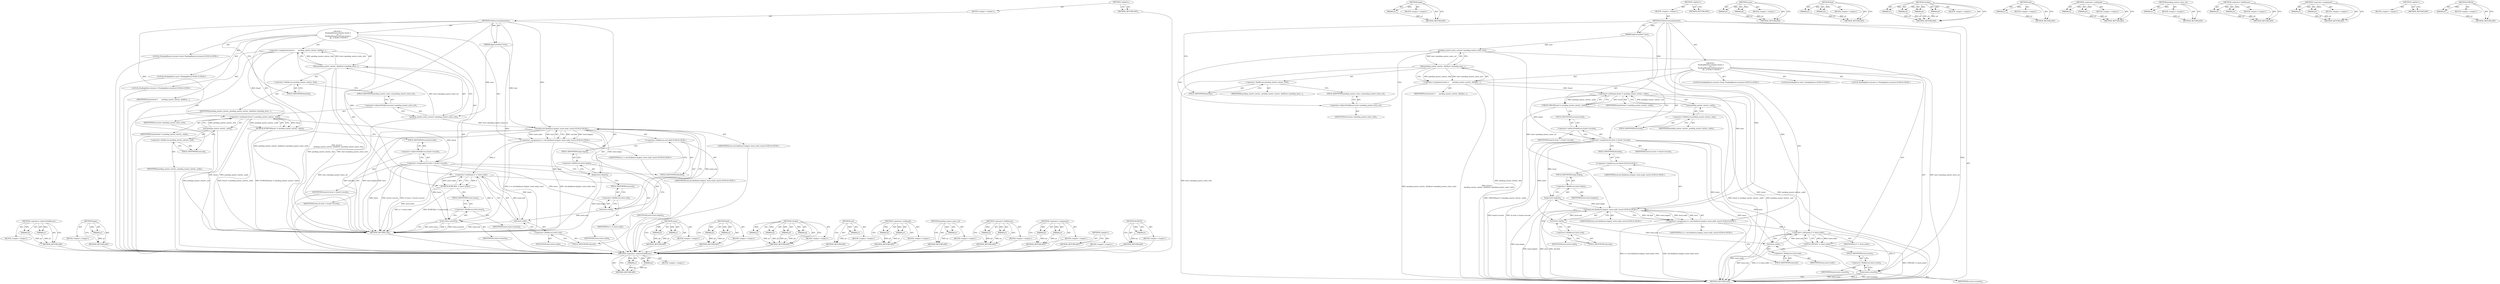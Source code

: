 digraph "CHECK" {
vulnerable_105 [label=<(METHOD,&lt;operator&gt;.indirectFieldAccess)>];
vulnerable_106 [label=<(PARAM,p1)>];
vulnerable_107 [label=<(PARAM,p2)>];
vulnerable_108 [label=<(BLOCK,&lt;empty&gt;,&lt;empty&gt;)>];
vulnerable_109 [label=<(METHOD_RETURN,ANY)>];
vulnerable_130 [label=<(METHOD,begin)>];
vulnerable_131 [label=<(PARAM,p1)>];
vulnerable_132 [label=<(BLOCK,&lt;empty&gt;,&lt;empty&gt;)>];
vulnerable_133 [label=<(METHOD_RETURN,ANY)>];
vulnerable_6 [label=<(METHOD,&lt;global&gt;)<SUB>1</SUB>>];
vulnerable_7 [label=<(BLOCK,&lt;empty&gt;,&lt;empty&gt;)<SUB>1</SUB>>];
vulnerable_8 [label=<(METHOD,OnDestructionImminent)<SUB>1</SUB>>];
vulnerable_9 [label=<(PARAM,AppCacheHost* host)<SUB>1</SUB>>];
vulnerable_10 [label="<(BLOCK,{
   PendingMasters::iterator found =
       pe...,{
   PendingMasters::iterator found =
       pe...)<SUB>1</SUB>>"];
vulnerable_11 [label="<(LOCAL,PendingMasters.iterator found: PendingMasters.iterator)<SUB>2</SUB>>"];
vulnerable_12 [label=<(&lt;operator&gt;.assignment,found =
       pending_master_entries_.find(hos...)<SUB>2</SUB>>];
vulnerable_13 [label=<(IDENTIFIER,found,found =
       pending_master_entries_.find(hos...)<SUB>2</SUB>>];
vulnerable_14 [label=<(find,pending_master_entries_.find(host-&gt;pending_mast...)<SUB>3</SUB>>];
vulnerable_15 [label=<(&lt;operator&gt;.fieldAccess,pending_master_entries_.find)<SUB>3</SUB>>];
vulnerable_16 [label=<(IDENTIFIER,pending_master_entries_,pending_master_entries_.find(host-&gt;pending_mast...)<SUB>3</SUB>>];
vulnerable_17 [label=<(FIELD_IDENTIFIER,find,find)<SUB>3</SUB>>];
vulnerable_18 [label=<(pending_master_entry_url,host-&gt;pending_master_entry_url())<SUB>3</SUB>>];
vulnerable_19 [label=<(&lt;operator&gt;.indirectFieldAccess,host-&gt;pending_master_entry_url)<SUB>3</SUB>>];
vulnerable_20 [label=<(IDENTIFIER,host,host-&gt;pending_master_entry_url())<SUB>3</SUB>>];
vulnerable_21 [label=<(FIELD_IDENTIFIER,pending_master_entry_url,pending_master_entry_url)<SUB>3</SUB>>];
vulnerable_22 [label=<(DCHECK,DCHECK(found != pending_master_entries_.end()))<SUB>4</SUB>>];
vulnerable_23 [label=<(&lt;operator&gt;.notEquals,found != pending_master_entries_.end())<SUB>4</SUB>>];
vulnerable_24 [label=<(IDENTIFIER,found,found != pending_master_entries_.end())<SUB>4</SUB>>];
vulnerable_25 [label=<(end,pending_master_entries_.end())<SUB>4</SUB>>];
vulnerable_26 [label=<(&lt;operator&gt;.fieldAccess,pending_master_entries_.end)<SUB>4</SUB>>];
vulnerable_27 [label=<(IDENTIFIER,pending_master_entries_,pending_master_entries_.end())<SUB>4</SUB>>];
vulnerable_28 [label=<(FIELD_IDENTIFIER,end,end)<SUB>4</SUB>>];
vulnerable_29 [label="<(LOCAL,PendingHosts hosts: PendingHosts)<SUB>5</SUB>>"];
vulnerable_30 [label=<(&lt;operator&gt;.assignment,&amp; hosts = found-&gt;second)<SUB>5</SUB>>];
vulnerable_31 [label=<(IDENTIFIER,hosts,&amp; hosts = found-&gt;second)<SUB>5</SUB>>];
vulnerable_32 [label=<(&lt;operator&gt;.indirectFieldAccess,found-&gt;second)<SUB>5</SUB>>];
vulnerable_33 [label=<(IDENTIFIER,found,&amp; hosts = found-&gt;second)<SUB>5</SUB>>];
vulnerable_34 [label=<(FIELD_IDENTIFIER,second,second)<SUB>5</SUB>>];
vulnerable_35 [label="<(LOCAL,PendingHosts.iterator it: PendingHosts.iterator)<SUB>6</SUB>>"];
vulnerable_36 [label="<(&lt;operator&gt;.assignment,it = std::find(hosts.begin(), hosts.end(), host))<SUB>6</SUB>>"];
vulnerable_37 [label="<(IDENTIFIER,it,it = std::find(hosts.begin(), hosts.end(), host))<SUB>6</SUB>>"];
vulnerable_38 [label="<(std.find,std::find(hosts.begin(), hosts.end(), host))<SUB>6</SUB>>"];
vulnerable_39 [label="<(&lt;operator&gt;.fieldAccess,std::find)<SUB>6</SUB>>"];
vulnerable_40 [label="<(IDENTIFIER,std,std::find(hosts.begin(), hosts.end(), host))<SUB>6</SUB>>"];
vulnerable_41 [label=<(FIELD_IDENTIFIER,find,find)<SUB>6</SUB>>];
vulnerable_42 [label=<(begin,hosts.begin())<SUB>6</SUB>>];
vulnerable_43 [label=<(&lt;operator&gt;.fieldAccess,hosts.begin)<SUB>6</SUB>>];
vulnerable_44 [label=<(IDENTIFIER,hosts,hosts.begin())<SUB>6</SUB>>];
vulnerable_45 [label=<(FIELD_IDENTIFIER,begin,begin)<SUB>6</SUB>>];
vulnerable_46 [label=<(end,hosts.end())<SUB>6</SUB>>];
vulnerable_47 [label=<(&lt;operator&gt;.fieldAccess,hosts.end)<SUB>6</SUB>>];
vulnerable_48 [label=<(IDENTIFIER,hosts,hosts.end())<SUB>6</SUB>>];
vulnerable_49 [label=<(FIELD_IDENTIFIER,end,end)<SUB>6</SUB>>];
vulnerable_50 [label="<(IDENTIFIER,host,std::find(hosts.begin(), hosts.end(), host))<SUB>6</SUB>>"];
vulnerable_51 [label=<(DCHECK,DCHECK(it != hosts.end()))<SUB>7</SUB>>];
vulnerable_52 [label=<(&lt;operator&gt;.notEquals,it != hosts.end())<SUB>7</SUB>>];
vulnerable_53 [label=<(IDENTIFIER,it,it != hosts.end())<SUB>7</SUB>>];
vulnerable_54 [label=<(end,hosts.end())<SUB>7</SUB>>];
vulnerable_55 [label=<(&lt;operator&gt;.fieldAccess,hosts.end)<SUB>7</SUB>>];
vulnerable_56 [label=<(IDENTIFIER,hosts,hosts.end())<SUB>7</SUB>>];
vulnerable_57 [label=<(FIELD_IDENTIFIER,end,end)<SUB>7</SUB>>];
vulnerable_58 [label=<(erase,hosts.erase(it))<SUB>8</SUB>>];
vulnerable_59 [label=<(&lt;operator&gt;.fieldAccess,hosts.erase)<SUB>8</SUB>>];
vulnerable_60 [label=<(IDENTIFIER,hosts,hosts.erase(it))<SUB>8</SUB>>];
vulnerable_61 [label=<(FIELD_IDENTIFIER,erase,erase)<SUB>8</SUB>>];
vulnerable_62 [label=<(IDENTIFIER,it,hosts.erase(it))<SUB>8</SUB>>];
vulnerable_63 [label=<(METHOD_RETURN,void)<SUB>1</SUB>>];
vulnerable_65 [label=<(METHOD_RETURN,ANY)<SUB>1</SUB>>];
vulnerable_134 [label=<(METHOD,erase)>];
vulnerable_135 [label=<(PARAM,p1)>];
vulnerable_136 [label=<(PARAM,p2)>];
vulnerable_137 [label=<(BLOCK,&lt;empty&gt;,&lt;empty&gt;)>];
vulnerable_138 [label=<(METHOD_RETURN,ANY)>];
vulnerable_91 [label=<(METHOD,find)>];
vulnerable_92 [label=<(PARAM,p1)>];
vulnerable_93 [label=<(PARAM,p2)>];
vulnerable_94 [label=<(BLOCK,&lt;empty&gt;,&lt;empty&gt;)>];
vulnerable_95 [label=<(METHOD_RETURN,ANY)>];
vulnerable_123 [label=<(METHOD,std.find)>];
vulnerable_124 [label=<(PARAM,p1)>];
vulnerable_125 [label=<(PARAM,p2)>];
vulnerable_126 [label=<(PARAM,p3)>];
vulnerable_127 [label=<(PARAM,p4)>];
vulnerable_128 [label=<(BLOCK,&lt;empty&gt;,&lt;empty&gt;)>];
vulnerable_129 [label=<(METHOD_RETURN,ANY)>];
vulnerable_119 [label=<(METHOD,end)>];
vulnerable_120 [label=<(PARAM,p1)>];
vulnerable_121 [label=<(BLOCK,&lt;empty&gt;,&lt;empty&gt;)>];
vulnerable_122 [label=<(METHOD_RETURN,ANY)>];
vulnerable_114 [label=<(METHOD,&lt;operator&gt;.notEquals)>];
vulnerable_115 [label=<(PARAM,p1)>];
vulnerable_116 [label=<(PARAM,p2)>];
vulnerable_117 [label=<(BLOCK,&lt;empty&gt;,&lt;empty&gt;)>];
vulnerable_118 [label=<(METHOD_RETURN,ANY)>];
vulnerable_101 [label=<(METHOD,pending_master_entry_url)>];
vulnerable_102 [label=<(PARAM,p1)>];
vulnerable_103 [label=<(BLOCK,&lt;empty&gt;,&lt;empty&gt;)>];
vulnerable_104 [label=<(METHOD_RETURN,ANY)>];
vulnerable_96 [label=<(METHOD,&lt;operator&gt;.fieldAccess)>];
vulnerable_97 [label=<(PARAM,p1)>];
vulnerable_98 [label=<(PARAM,p2)>];
vulnerable_99 [label=<(BLOCK,&lt;empty&gt;,&lt;empty&gt;)>];
vulnerable_100 [label=<(METHOD_RETURN,ANY)>];
vulnerable_86 [label=<(METHOD,&lt;operator&gt;.assignment)>];
vulnerable_87 [label=<(PARAM,p1)>];
vulnerable_88 [label=<(PARAM,p2)>];
vulnerable_89 [label=<(BLOCK,&lt;empty&gt;,&lt;empty&gt;)>];
vulnerable_90 [label=<(METHOD_RETURN,ANY)>];
vulnerable_80 [label=<(METHOD,&lt;global&gt;)<SUB>1</SUB>>];
vulnerable_81 [label=<(BLOCK,&lt;empty&gt;,&lt;empty&gt;)>];
vulnerable_82 [label=<(METHOD_RETURN,ANY)>];
vulnerable_110 [label=<(METHOD,DCHECK)>];
vulnerable_111 [label=<(PARAM,p1)>];
vulnerable_112 [label=<(BLOCK,&lt;empty&gt;,&lt;empty&gt;)>];
vulnerable_113 [label=<(METHOD_RETURN,ANY)>];
fixed_105 [label=<(METHOD,&lt;operator&gt;.indirectFieldAccess)>];
fixed_106 [label=<(PARAM,p1)>];
fixed_107 [label=<(PARAM,p2)>];
fixed_108 [label=<(BLOCK,&lt;empty&gt;,&lt;empty&gt;)>];
fixed_109 [label=<(METHOD_RETURN,ANY)>];
fixed_130 [label=<(METHOD,begin)>];
fixed_131 [label=<(PARAM,p1)>];
fixed_132 [label=<(BLOCK,&lt;empty&gt;,&lt;empty&gt;)>];
fixed_133 [label=<(METHOD_RETURN,ANY)>];
fixed_6 [label=<(METHOD,&lt;global&gt;)<SUB>1</SUB>>];
fixed_7 [label=<(BLOCK,&lt;empty&gt;,&lt;empty&gt;)<SUB>1</SUB>>];
fixed_8 [label=<(METHOD,OnDestructionImminent)<SUB>1</SUB>>];
fixed_9 [label=<(PARAM,AppCacheHost* host)<SUB>1</SUB>>];
fixed_10 [label="<(BLOCK,{
   PendingMasters::iterator found =
       pe...,{
   PendingMasters::iterator found =
       pe...)<SUB>1</SUB>>"];
fixed_11 [label="<(LOCAL,PendingMasters.iterator found: PendingMasters.iterator)<SUB>2</SUB>>"];
fixed_12 [label=<(&lt;operator&gt;.assignment,found =
       pending_master_entries_.find(hos...)<SUB>2</SUB>>];
fixed_13 [label=<(IDENTIFIER,found,found =
       pending_master_entries_.find(hos...)<SUB>2</SUB>>];
fixed_14 [label=<(find,pending_master_entries_.find(host-&gt;pending_mast...)<SUB>3</SUB>>];
fixed_15 [label=<(&lt;operator&gt;.fieldAccess,pending_master_entries_.find)<SUB>3</SUB>>];
fixed_16 [label=<(IDENTIFIER,pending_master_entries_,pending_master_entries_.find(host-&gt;pending_mast...)<SUB>3</SUB>>];
fixed_17 [label=<(FIELD_IDENTIFIER,find,find)<SUB>3</SUB>>];
fixed_18 [label=<(pending_master_entry_url,host-&gt;pending_master_entry_url())<SUB>3</SUB>>];
fixed_19 [label=<(&lt;operator&gt;.indirectFieldAccess,host-&gt;pending_master_entry_url)<SUB>3</SUB>>];
fixed_20 [label=<(IDENTIFIER,host,host-&gt;pending_master_entry_url())<SUB>3</SUB>>];
fixed_21 [label=<(FIELD_IDENTIFIER,pending_master_entry_url,pending_master_entry_url)<SUB>3</SUB>>];
fixed_22 [label=<(CHECK,CHECK(found != pending_master_entries_.end()))<SUB>4</SUB>>];
fixed_23 [label=<(&lt;operator&gt;.notEquals,found != pending_master_entries_.end())<SUB>4</SUB>>];
fixed_24 [label=<(IDENTIFIER,found,found != pending_master_entries_.end())<SUB>4</SUB>>];
fixed_25 [label=<(end,pending_master_entries_.end())<SUB>4</SUB>>];
fixed_26 [label=<(&lt;operator&gt;.fieldAccess,pending_master_entries_.end)<SUB>4</SUB>>];
fixed_27 [label=<(IDENTIFIER,pending_master_entries_,pending_master_entries_.end())<SUB>4</SUB>>];
fixed_28 [label=<(FIELD_IDENTIFIER,end,end)<SUB>4</SUB>>];
fixed_29 [label="<(LOCAL,PendingHosts hosts: PendingHosts)<SUB>5</SUB>>"];
fixed_30 [label=<(&lt;operator&gt;.assignment,&amp; hosts = found-&gt;second)<SUB>5</SUB>>];
fixed_31 [label=<(IDENTIFIER,hosts,&amp; hosts = found-&gt;second)<SUB>5</SUB>>];
fixed_32 [label=<(&lt;operator&gt;.indirectFieldAccess,found-&gt;second)<SUB>5</SUB>>];
fixed_33 [label=<(IDENTIFIER,found,&amp; hosts = found-&gt;second)<SUB>5</SUB>>];
fixed_34 [label=<(FIELD_IDENTIFIER,second,second)<SUB>5</SUB>>];
fixed_35 [label="<(LOCAL,PendingHosts.iterator it: PendingHosts.iterator)<SUB>6</SUB>>"];
fixed_36 [label="<(&lt;operator&gt;.assignment,it = std::find(hosts.begin(), hosts.end(), host))<SUB>6</SUB>>"];
fixed_37 [label="<(IDENTIFIER,it,it = std::find(hosts.begin(), hosts.end(), host))<SUB>6</SUB>>"];
fixed_38 [label="<(std.find,std::find(hosts.begin(), hosts.end(), host))<SUB>6</SUB>>"];
fixed_39 [label="<(&lt;operator&gt;.fieldAccess,std::find)<SUB>6</SUB>>"];
fixed_40 [label="<(IDENTIFIER,std,std::find(hosts.begin(), hosts.end(), host))<SUB>6</SUB>>"];
fixed_41 [label=<(FIELD_IDENTIFIER,find,find)<SUB>6</SUB>>];
fixed_42 [label=<(begin,hosts.begin())<SUB>6</SUB>>];
fixed_43 [label=<(&lt;operator&gt;.fieldAccess,hosts.begin)<SUB>6</SUB>>];
fixed_44 [label=<(IDENTIFIER,hosts,hosts.begin())<SUB>6</SUB>>];
fixed_45 [label=<(FIELD_IDENTIFIER,begin,begin)<SUB>6</SUB>>];
fixed_46 [label=<(end,hosts.end())<SUB>6</SUB>>];
fixed_47 [label=<(&lt;operator&gt;.fieldAccess,hosts.end)<SUB>6</SUB>>];
fixed_48 [label=<(IDENTIFIER,hosts,hosts.end())<SUB>6</SUB>>];
fixed_49 [label=<(FIELD_IDENTIFIER,end,end)<SUB>6</SUB>>];
fixed_50 [label="<(IDENTIFIER,host,std::find(hosts.begin(), hosts.end(), host))<SUB>6</SUB>>"];
fixed_51 [label=<(CHECK,CHECK(it != hosts.end()))<SUB>7</SUB>>];
fixed_52 [label=<(&lt;operator&gt;.notEquals,it != hosts.end())<SUB>7</SUB>>];
fixed_53 [label=<(IDENTIFIER,it,it != hosts.end())<SUB>7</SUB>>];
fixed_54 [label=<(end,hosts.end())<SUB>7</SUB>>];
fixed_55 [label=<(&lt;operator&gt;.fieldAccess,hosts.end)<SUB>7</SUB>>];
fixed_56 [label=<(IDENTIFIER,hosts,hosts.end())<SUB>7</SUB>>];
fixed_57 [label=<(FIELD_IDENTIFIER,end,end)<SUB>7</SUB>>];
fixed_58 [label=<(erase,hosts.erase(it))<SUB>8</SUB>>];
fixed_59 [label=<(&lt;operator&gt;.fieldAccess,hosts.erase)<SUB>8</SUB>>];
fixed_60 [label=<(IDENTIFIER,hosts,hosts.erase(it))<SUB>8</SUB>>];
fixed_61 [label=<(FIELD_IDENTIFIER,erase,erase)<SUB>8</SUB>>];
fixed_62 [label=<(IDENTIFIER,it,hosts.erase(it))<SUB>8</SUB>>];
fixed_63 [label=<(METHOD_RETURN,void)<SUB>1</SUB>>];
fixed_65 [label=<(METHOD_RETURN,ANY)<SUB>1</SUB>>];
fixed_134 [label=<(METHOD,erase)>];
fixed_135 [label=<(PARAM,p1)>];
fixed_136 [label=<(PARAM,p2)>];
fixed_137 [label=<(BLOCK,&lt;empty&gt;,&lt;empty&gt;)>];
fixed_138 [label=<(METHOD_RETURN,ANY)>];
fixed_91 [label=<(METHOD,find)>];
fixed_92 [label=<(PARAM,p1)>];
fixed_93 [label=<(PARAM,p2)>];
fixed_94 [label=<(BLOCK,&lt;empty&gt;,&lt;empty&gt;)>];
fixed_95 [label=<(METHOD_RETURN,ANY)>];
fixed_123 [label=<(METHOD,std.find)>];
fixed_124 [label=<(PARAM,p1)>];
fixed_125 [label=<(PARAM,p2)>];
fixed_126 [label=<(PARAM,p3)>];
fixed_127 [label=<(PARAM,p4)>];
fixed_128 [label=<(BLOCK,&lt;empty&gt;,&lt;empty&gt;)>];
fixed_129 [label=<(METHOD_RETURN,ANY)>];
fixed_119 [label=<(METHOD,end)>];
fixed_120 [label=<(PARAM,p1)>];
fixed_121 [label=<(BLOCK,&lt;empty&gt;,&lt;empty&gt;)>];
fixed_122 [label=<(METHOD_RETURN,ANY)>];
fixed_114 [label=<(METHOD,&lt;operator&gt;.notEquals)>];
fixed_115 [label=<(PARAM,p1)>];
fixed_116 [label=<(PARAM,p2)>];
fixed_117 [label=<(BLOCK,&lt;empty&gt;,&lt;empty&gt;)>];
fixed_118 [label=<(METHOD_RETURN,ANY)>];
fixed_101 [label=<(METHOD,pending_master_entry_url)>];
fixed_102 [label=<(PARAM,p1)>];
fixed_103 [label=<(BLOCK,&lt;empty&gt;,&lt;empty&gt;)>];
fixed_104 [label=<(METHOD_RETURN,ANY)>];
fixed_96 [label=<(METHOD,&lt;operator&gt;.fieldAccess)>];
fixed_97 [label=<(PARAM,p1)>];
fixed_98 [label=<(PARAM,p2)>];
fixed_99 [label=<(BLOCK,&lt;empty&gt;,&lt;empty&gt;)>];
fixed_100 [label=<(METHOD_RETURN,ANY)>];
fixed_86 [label=<(METHOD,&lt;operator&gt;.assignment)>];
fixed_87 [label=<(PARAM,p1)>];
fixed_88 [label=<(PARAM,p2)>];
fixed_89 [label=<(BLOCK,&lt;empty&gt;,&lt;empty&gt;)>];
fixed_90 [label=<(METHOD_RETURN,ANY)>];
fixed_80 [label=<(METHOD,&lt;global&gt;)<SUB>1</SUB>>];
fixed_81 [label=<(BLOCK,&lt;empty&gt;,&lt;empty&gt;)>];
fixed_82 [label=<(METHOD_RETURN,ANY)>];
fixed_110 [label=<(METHOD,CHECK)>];
fixed_111 [label=<(PARAM,p1)>];
fixed_112 [label=<(BLOCK,&lt;empty&gt;,&lt;empty&gt;)>];
fixed_113 [label=<(METHOD_RETURN,ANY)>];
vulnerable_105 -> vulnerable_106  [key=0, label="AST: "];
vulnerable_105 -> vulnerable_106  [key=1, label="DDG: "];
vulnerable_105 -> vulnerable_108  [key=0, label="AST: "];
vulnerable_105 -> vulnerable_107  [key=0, label="AST: "];
vulnerable_105 -> vulnerable_107  [key=1, label="DDG: "];
vulnerable_105 -> vulnerable_109  [key=0, label="AST: "];
vulnerable_105 -> vulnerable_109  [key=1, label="CFG: "];
vulnerable_106 -> vulnerable_109  [key=0, label="DDG: p1"];
vulnerable_107 -> vulnerable_109  [key=0, label="DDG: p2"];
vulnerable_108 -> fixed_105  [key=0];
vulnerable_109 -> fixed_105  [key=0];
vulnerable_130 -> vulnerable_131  [key=0, label="AST: "];
vulnerable_130 -> vulnerable_131  [key=1, label="DDG: "];
vulnerable_130 -> vulnerable_132  [key=0, label="AST: "];
vulnerable_130 -> vulnerable_133  [key=0, label="AST: "];
vulnerable_130 -> vulnerable_133  [key=1, label="CFG: "];
vulnerable_131 -> vulnerable_133  [key=0, label="DDG: p1"];
vulnerable_132 -> fixed_105  [key=0];
vulnerable_133 -> fixed_105  [key=0];
vulnerable_6 -> vulnerable_7  [key=0, label="AST: "];
vulnerable_6 -> vulnerable_65  [key=0, label="AST: "];
vulnerable_6 -> vulnerable_65  [key=1, label="CFG: "];
vulnerable_7 -> vulnerable_8  [key=0, label="AST: "];
vulnerable_8 -> vulnerable_9  [key=0, label="AST: "];
vulnerable_8 -> vulnerable_9  [key=1, label="DDG: "];
vulnerable_8 -> vulnerable_10  [key=0, label="AST: "];
vulnerable_8 -> vulnerable_63  [key=0, label="AST: "];
vulnerable_8 -> vulnerable_17  [key=0, label="CFG: "];
vulnerable_8 -> vulnerable_58  [key=0, label="DDG: "];
vulnerable_8 -> vulnerable_23  [key=0, label="DDG: "];
vulnerable_8 -> vulnerable_38  [key=0, label="DDG: "];
vulnerable_8 -> vulnerable_52  [key=0, label="DDG: "];
vulnerable_9 -> vulnerable_38  [key=0, label="DDG: host"];
vulnerable_9 -> vulnerable_18  [key=0, label="DDG: host"];
vulnerable_10 -> vulnerable_11  [key=0, label="AST: "];
vulnerable_10 -> vulnerable_12  [key=0, label="AST: "];
vulnerable_10 -> vulnerable_22  [key=0, label="AST: "];
vulnerable_10 -> vulnerable_29  [key=0, label="AST: "];
vulnerable_10 -> vulnerable_30  [key=0, label="AST: "];
vulnerable_10 -> vulnerable_35  [key=0, label="AST: "];
vulnerable_10 -> vulnerable_36  [key=0, label="AST: "];
vulnerable_10 -> vulnerable_51  [key=0, label="AST: "];
vulnerable_10 -> vulnerable_58  [key=0, label="AST: "];
vulnerable_11 -> fixed_105  [key=0];
vulnerable_12 -> vulnerable_13  [key=0, label="AST: "];
vulnerable_12 -> vulnerable_14  [key=0, label="AST: "];
vulnerable_12 -> vulnerable_28  [key=0, label="CFG: "];
vulnerable_12 -> vulnerable_63  [key=0, label="DDG: pending_master_entries_.find(host-&gt;pending_master_entry_url())"];
vulnerable_12 -> vulnerable_63  [key=1, label="DDG: found =
       pending_master_entries_.find(host-&gt;pending_master_entry_url())"];
vulnerable_12 -> vulnerable_23  [key=0, label="DDG: found"];
vulnerable_13 -> fixed_105  [key=0];
vulnerable_14 -> vulnerable_15  [key=0, label="AST: "];
vulnerable_14 -> vulnerable_18  [key=0, label="AST: "];
vulnerable_14 -> vulnerable_12  [key=0, label="CFG: "];
vulnerable_14 -> vulnerable_12  [key=1, label="DDG: pending_master_entries_.find"];
vulnerable_14 -> vulnerable_12  [key=2, label="DDG: host-&gt;pending_master_entry_url()"];
vulnerable_14 -> vulnerable_63  [key=0, label="DDG: pending_master_entries_.find"];
vulnerable_14 -> vulnerable_63  [key=1, label="DDG: host-&gt;pending_master_entry_url()"];
vulnerable_15 -> vulnerable_16  [key=0, label="AST: "];
vulnerable_15 -> vulnerable_17  [key=0, label="AST: "];
vulnerable_15 -> vulnerable_21  [key=0, label="CFG: "];
vulnerable_16 -> fixed_105  [key=0];
vulnerable_17 -> vulnerable_15  [key=0, label="CFG: "];
vulnerable_18 -> vulnerable_19  [key=0, label="AST: "];
vulnerable_18 -> vulnerable_14  [key=0, label="CFG: "];
vulnerable_18 -> vulnerable_14  [key=1, label="DDG: host-&gt;pending_master_entry_url"];
vulnerable_18 -> vulnerable_63  [key=0, label="DDG: host-&gt;pending_master_entry_url"];
vulnerable_18 -> vulnerable_38  [key=0, label="DDG: host-&gt;pending_master_entry_url"];
vulnerable_19 -> vulnerable_20  [key=0, label="AST: "];
vulnerable_19 -> vulnerable_21  [key=0, label="AST: "];
vulnerable_19 -> vulnerable_18  [key=0, label="CFG: "];
vulnerable_20 -> fixed_105  [key=0];
vulnerable_21 -> vulnerable_19  [key=0, label="CFG: "];
vulnerable_22 -> vulnerable_23  [key=0, label="AST: "];
vulnerable_22 -> vulnerable_34  [key=0, label="CFG: "];
vulnerable_22 -> vulnerable_63  [key=0, label="DDG: found != pending_master_entries_.end()"];
vulnerable_22 -> vulnerable_63  [key=1, label="DDG: DCHECK(found != pending_master_entries_.end())"];
vulnerable_23 -> vulnerable_24  [key=0, label="AST: "];
vulnerable_23 -> vulnerable_25  [key=0, label="AST: "];
vulnerable_23 -> vulnerable_22  [key=0, label="CFG: "];
vulnerable_23 -> vulnerable_22  [key=1, label="DDG: found"];
vulnerable_23 -> vulnerable_22  [key=2, label="DDG: pending_master_entries_.end()"];
vulnerable_23 -> vulnerable_63  [key=0, label="DDG: found"];
vulnerable_23 -> vulnerable_63  [key=1, label="DDG: pending_master_entries_.end()"];
vulnerable_23 -> vulnerable_30  [key=0, label="DDG: found"];
vulnerable_24 -> fixed_105  [key=0];
vulnerable_25 -> vulnerable_26  [key=0, label="AST: "];
vulnerable_25 -> vulnerable_23  [key=0, label="CFG: "];
vulnerable_25 -> vulnerable_23  [key=1, label="DDG: pending_master_entries_.end"];
vulnerable_25 -> vulnerable_63  [key=0, label="DDG: pending_master_entries_.end"];
vulnerable_26 -> vulnerable_27  [key=0, label="AST: "];
vulnerable_26 -> vulnerable_28  [key=0, label="AST: "];
vulnerable_26 -> vulnerable_25  [key=0, label="CFG: "];
vulnerable_27 -> fixed_105  [key=0];
vulnerable_28 -> vulnerable_26  [key=0, label="CFG: "];
vulnerable_29 -> fixed_105  [key=0];
vulnerable_30 -> vulnerable_31  [key=0, label="AST: "];
vulnerable_30 -> vulnerable_32  [key=0, label="AST: "];
vulnerable_30 -> vulnerable_41  [key=0, label="CFG: "];
vulnerable_30 -> vulnerable_63  [key=0, label="DDG: hosts"];
vulnerable_30 -> vulnerable_63  [key=1, label="DDG: found-&gt;second"];
vulnerable_30 -> vulnerable_63  [key=2, label="DDG: &amp; hosts = found-&gt;second"];
vulnerable_30 -> vulnerable_58  [key=0, label="DDG: hosts"];
vulnerable_30 -> vulnerable_42  [key=0, label="DDG: hosts"];
vulnerable_30 -> vulnerable_46  [key=0, label="DDG: hosts"];
vulnerable_30 -> vulnerable_54  [key=0, label="DDG: hosts"];
vulnerable_31 -> fixed_105  [key=0];
vulnerable_32 -> vulnerable_33  [key=0, label="AST: "];
vulnerable_32 -> vulnerable_34  [key=0, label="AST: "];
vulnerable_32 -> vulnerable_30  [key=0, label="CFG: "];
vulnerable_33 -> fixed_105  [key=0];
vulnerable_34 -> vulnerable_32  [key=0, label="CFG: "];
vulnerable_35 -> fixed_105  [key=0];
vulnerable_36 -> vulnerable_37  [key=0, label="AST: "];
vulnerable_36 -> vulnerable_38  [key=0, label="AST: "];
vulnerable_36 -> vulnerable_57  [key=0, label="CFG: "];
vulnerable_36 -> vulnerable_63  [key=0, label="DDG: std::find(hosts.begin(), hosts.end(), host)"];
vulnerable_36 -> vulnerable_63  [key=1, label="DDG: it = std::find(hosts.begin(), hosts.end(), host)"];
vulnerable_36 -> vulnerable_52  [key=0, label="DDG: it"];
vulnerable_37 -> fixed_105  [key=0];
vulnerable_38 -> vulnerable_39  [key=0, label="AST: "];
vulnerable_38 -> vulnerable_42  [key=0, label="AST: "];
vulnerable_38 -> vulnerable_46  [key=0, label="AST: "];
vulnerable_38 -> vulnerable_50  [key=0, label="AST: "];
vulnerable_38 -> vulnerable_36  [key=0, label="CFG: "];
vulnerable_38 -> vulnerable_36  [key=1, label="DDG: std::find"];
vulnerable_38 -> vulnerable_36  [key=2, label="DDG: hosts.begin()"];
vulnerable_38 -> vulnerable_36  [key=3, label="DDG: hosts.end()"];
vulnerable_38 -> vulnerable_36  [key=4, label="DDG: host"];
vulnerable_38 -> vulnerable_63  [key=0, label="DDG: std::find"];
vulnerable_38 -> vulnerable_63  [key=1, label="DDG: hosts.begin()"];
vulnerable_38 -> vulnerable_63  [key=2, label="DDG: host"];
vulnerable_39 -> vulnerable_40  [key=0, label="AST: "];
vulnerable_39 -> vulnerable_41  [key=0, label="AST: "];
vulnerable_39 -> vulnerable_45  [key=0, label="CFG: "];
vulnerable_40 -> fixed_105  [key=0];
vulnerable_41 -> vulnerable_39  [key=0, label="CFG: "];
vulnerable_42 -> vulnerable_43  [key=0, label="AST: "];
vulnerable_42 -> vulnerable_49  [key=0, label="CFG: "];
vulnerable_42 -> vulnerable_63  [key=0, label="DDG: hosts.begin"];
vulnerable_42 -> vulnerable_38  [key=0, label="DDG: hosts.begin"];
vulnerable_43 -> vulnerable_44  [key=0, label="AST: "];
vulnerable_43 -> vulnerable_45  [key=0, label="AST: "];
vulnerable_43 -> vulnerable_42  [key=0, label="CFG: "];
vulnerable_44 -> fixed_105  [key=0];
vulnerable_45 -> vulnerable_43  [key=0, label="CFG: "];
vulnerable_46 -> vulnerable_47  [key=0, label="AST: "];
vulnerable_46 -> vulnerable_38  [key=0, label="CFG: "];
vulnerable_46 -> vulnerable_38  [key=1, label="DDG: hosts.end"];
vulnerable_46 -> vulnerable_54  [key=0, label="DDG: hosts.end"];
vulnerable_47 -> vulnerable_48  [key=0, label="AST: "];
vulnerable_47 -> vulnerable_49  [key=0, label="AST: "];
vulnerable_47 -> vulnerable_46  [key=0, label="CFG: "];
vulnerable_48 -> fixed_105  [key=0];
vulnerable_49 -> vulnerable_47  [key=0, label="CFG: "];
vulnerable_50 -> fixed_105  [key=0];
vulnerable_51 -> vulnerable_52  [key=0, label="AST: "];
vulnerable_51 -> vulnerable_61  [key=0, label="CFG: "];
vulnerable_51 -> vulnerable_63  [key=0, label="DDG: it != hosts.end()"];
vulnerable_51 -> vulnerable_63  [key=1, label="DDG: DCHECK(it != hosts.end())"];
vulnerable_52 -> vulnerable_53  [key=0, label="AST: "];
vulnerable_52 -> vulnerable_54  [key=0, label="AST: "];
vulnerable_52 -> vulnerable_51  [key=0, label="CFG: "];
vulnerable_52 -> vulnerable_51  [key=1, label="DDG: it"];
vulnerable_52 -> vulnerable_51  [key=2, label="DDG: hosts.end()"];
vulnerable_52 -> vulnerable_63  [key=0, label="DDG: hosts.end()"];
vulnerable_52 -> vulnerable_58  [key=0, label="DDG: it"];
vulnerable_53 -> fixed_105  [key=0];
vulnerable_54 -> vulnerable_55  [key=0, label="AST: "];
vulnerable_54 -> vulnerable_52  [key=0, label="CFG: "];
vulnerable_54 -> vulnerable_52  [key=1, label="DDG: hosts.end"];
vulnerable_54 -> vulnerable_63  [key=0, label="DDG: hosts.end"];
vulnerable_55 -> vulnerable_56  [key=0, label="AST: "];
vulnerable_55 -> vulnerable_57  [key=0, label="AST: "];
vulnerable_55 -> vulnerable_54  [key=0, label="CFG: "];
vulnerable_56 -> fixed_105  [key=0];
vulnerable_57 -> vulnerable_55  [key=0, label="CFG: "];
vulnerable_58 -> vulnerable_59  [key=0, label="AST: "];
vulnerable_58 -> vulnerable_62  [key=0, label="AST: "];
vulnerable_58 -> vulnerable_63  [key=0, label="CFG: "];
vulnerable_58 -> vulnerable_63  [key=1, label="DDG: hosts.erase"];
vulnerable_58 -> vulnerable_63  [key=2, label="DDG: it"];
vulnerable_58 -> vulnerable_63  [key=3, label="DDG: hosts.erase(it)"];
vulnerable_59 -> vulnerable_60  [key=0, label="AST: "];
vulnerable_59 -> vulnerable_61  [key=0, label="AST: "];
vulnerable_59 -> vulnerable_58  [key=0, label="CFG: "];
vulnerable_60 -> fixed_105  [key=0];
vulnerable_61 -> vulnerable_59  [key=0, label="CFG: "];
vulnerable_62 -> fixed_105  [key=0];
vulnerable_63 -> fixed_105  [key=0];
vulnerable_65 -> fixed_105  [key=0];
vulnerable_134 -> vulnerable_135  [key=0, label="AST: "];
vulnerable_134 -> vulnerable_135  [key=1, label="DDG: "];
vulnerable_134 -> vulnerable_137  [key=0, label="AST: "];
vulnerable_134 -> vulnerable_136  [key=0, label="AST: "];
vulnerable_134 -> vulnerable_136  [key=1, label="DDG: "];
vulnerable_134 -> vulnerable_138  [key=0, label="AST: "];
vulnerable_134 -> vulnerable_138  [key=1, label="CFG: "];
vulnerable_135 -> vulnerable_138  [key=0, label="DDG: p1"];
vulnerable_136 -> vulnerable_138  [key=0, label="DDG: p2"];
vulnerable_137 -> fixed_105  [key=0];
vulnerable_138 -> fixed_105  [key=0];
vulnerable_91 -> vulnerable_92  [key=0, label="AST: "];
vulnerable_91 -> vulnerable_92  [key=1, label="DDG: "];
vulnerable_91 -> vulnerable_94  [key=0, label="AST: "];
vulnerable_91 -> vulnerable_93  [key=0, label="AST: "];
vulnerable_91 -> vulnerable_93  [key=1, label="DDG: "];
vulnerable_91 -> vulnerable_95  [key=0, label="AST: "];
vulnerable_91 -> vulnerable_95  [key=1, label="CFG: "];
vulnerable_92 -> vulnerable_95  [key=0, label="DDG: p1"];
vulnerable_93 -> vulnerable_95  [key=0, label="DDG: p2"];
vulnerable_94 -> fixed_105  [key=0];
vulnerable_95 -> fixed_105  [key=0];
vulnerable_123 -> vulnerable_124  [key=0, label="AST: "];
vulnerable_123 -> vulnerable_124  [key=1, label="DDG: "];
vulnerable_123 -> vulnerable_128  [key=0, label="AST: "];
vulnerable_123 -> vulnerable_125  [key=0, label="AST: "];
vulnerable_123 -> vulnerable_125  [key=1, label="DDG: "];
vulnerable_123 -> vulnerable_129  [key=0, label="AST: "];
vulnerable_123 -> vulnerable_129  [key=1, label="CFG: "];
vulnerable_123 -> vulnerable_126  [key=0, label="AST: "];
vulnerable_123 -> vulnerable_126  [key=1, label="DDG: "];
vulnerable_123 -> vulnerable_127  [key=0, label="AST: "];
vulnerable_123 -> vulnerable_127  [key=1, label="DDG: "];
vulnerable_124 -> vulnerable_129  [key=0, label="DDG: p1"];
vulnerable_125 -> vulnerable_129  [key=0, label="DDG: p2"];
vulnerable_126 -> vulnerable_129  [key=0, label="DDG: p3"];
vulnerable_127 -> vulnerable_129  [key=0, label="DDG: p4"];
vulnerable_128 -> fixed_105  [key=0];
vulnerable_129 -> fixed_105  [key=0];
vulnerable_119 -> vulnerable_120  [key=0, label="AST: "];
vulnerable_119 -> vulnerable_120  [key=1, label="DDG: "];
vulnerable_119 -> vulnerable_121  [key=0, label="AST: "];
vulnerable_119 -> vulnerable_122  [key=0, label="AST: "];
vulnerable_119 -> vulnerable_122  [key=1, label="CFG: "];
vulnerable_120 -> vulnerable_122  [key=0, label="DDG: p1"];
vulnerable_121 -> fixed_105  [key=0];
vulnerable_122 -> fixed_105  [key=0];
vulnerable_114 -> vulnerable_115  [key=0, label="AST: "];
vulnerable_114 -> vulnerable_115  [key=1, label="DDG: "];
vulnerable_114 -> vulnerable_117  [key=0, label="AST: "];
vulnerable_114 -> vulnerable_116  [key=0, label="AST: "];
vulnerable_114 -> vulnerable_116  [key=1, label="DDG: "];
vulnerable_114 -> vulnerable_118  [key=0, label="AST: "];
vulnerable_114 -> vulnerable_118  [key=1, label="CFG: "];
vulnerable_115 -> vulnerable_118  [key=0, label="DDG: p1"];
vulnerable_116 -> vulnerable_118  [key=0, label="DDG: p2"];
vulnerable_117 -> fixed_105  [key=0];
vulnerable_118 -> fixed_105  [key=0];
vulnerable_101 -> vulnerable_102  [key=0, label="AST: "];
vulnerable_101 -> vulnerable_102  [key=1, label="DDG: "];
vulnerable_101 -> vulnerable_103  [key=0, label="AST: "];
vulnerable_101 -> vulnerable_104  [key=0, label="AST: "];
vulnerable_101 -> vulnerable_104  [key=1, label="CFG: "];
vulnerable_102 -> vulnerable_104  [key=0, label="DDG: p1"];
vulnerable_103 -> fixed_105  [key=0];
vulnerable_104 -> fixed_105  [key=0];
vulnerable_96 -> vulnerable_97  [key=0, label="AST: "];
vulnerable_96 -> vulnerable_97  [key=1, label="DDG: "];
vulnerable_96 -> vulnerable_99  [key=0, label="AST: "];
vulnerable_96 -> vulnerable_98  [key=0, label="AST: "];
vulnerable_96 -> vulnerable_98  [key=1, label="DDG: "];
vulnerable_96 -> vulnerable_100  [key=0, label="AST: "];
vulnerable_96 -> vulnerable_100  [key=1, label="CFG: "];
vulnerable_97 -> vulnerable_100  [key=0, label="DDG: p1"];
vulnerable_98 -> vulnerable_100  [key=0, label="DDG: p2"];
vulnerable_99 -> fixed_105  [key=0];
vulnerable_100 -> fixed_105  [key=0];
vulnerable_86 -> vulnerable_87  [key=0, label="AST: "];
vulnerable_86 -> vulnerable_87  [key=1, label="DDG: "];
vulnerable_86 -> vulnerable_89  [key=0, label="AST: "];
vulnerable_86 -> vulnerable_88  [key=0, label="AST: "];
vulnerable_86 -> vulnerable_88  [key=1, label="DDG: "];
vulnerable_86 -> vulnerable_90  [key=0, label="AST: "];
vulnerable_86 -> vulnerable_90  [key=1, label="CFG: "];
vulnerable_87 -> vulnerable_90  [key=0, label="DDG: p1"];
vulnerable_88 -> vulnerable_90  [key=0, label="DDG: p2"];
vulnerable_89 -> fixed_105  [key=0];
vulnerable_90 -> fixed_105  [key=0];
vulnerable_80 -> vulnerable_81  [key=0, label="AST: "];
vulnerable_80 -> vulnerable_82  [key=0, label="AST: "];
vulnerable_80 -> vulnerable_82  [key=1, label="CFG: "];
vulnerable_81 -> fixed_105  [key=0];
vulnerable_82 -> fixed_105  [key=0];
vulnerable_110 -> vulnerable_111  [key=0, label="AST: "];
vulnerable_110 -> vulnerable_111  [key=1, label="DDG: "];
vulnerable_110 -> vulnerable_112  [key=0, label="AST: "];
vulnerable_110 -> vulnerable_113  [key=0, label="AST: "];
vulnerable_110 -> vulnerable_113  [key=1, label="CFG: "];
vulnerable_111 -> vulnerable_113  [key=0, label="DDG: p1"];
vulnerable_112 -> fixed_105  [key=0];
vulnerable_113 -> fixed_105  [key=0];
fixed_105 -> fixed_106  [key=0, label="AST: "];
fixed_105 -> fixed_106  [key=1, label="DDG: "];
fixed_105 -> fixed_108  [key=0, label="AST: "];
fixed_105 -> fixed_107  [key=0, label="AST: "];
fixed_105 -> fixed_107  [key=1, label="DDG: "];
fixed_105 -> fixed_109  [key=0, label="AST: "];
fixed_105 -> fixed_109  [key=1, label="CFG: "];
fixed_106 -> fixed_109  [key=0, label="DDG: p1"];
fixed_107 -> fixed_109  [key=0, label="DDG: p2"];
fixed_130 -> fixed_131  [key=0, label="AST: "];
fixed_130 -> fixed_131  [key=1, label="DDG: "];
fixed_130 -> fixed_132  [key=0, label="AST: "];
fixed_130 -> fixed_133  [key=0, label="AST: "];
fixed_130 -> fixed_133  [key=1, label="CFG: "];
fixed_131 -> fixed_133  [key=0, label="DDG: p1"];
fixed_6 -> fixed_7  [key=0, label="AST: "];
fixed_6 -> fixed_65  [key=0, label="AST: "];
fixed_6 -> fixed_65  [key=1, label="CFG: "];
fixed_7 -> fixed_8  [key=0, label="AST: "];
fixed_8 -> fixed_9  [key=0, label="AST: "];
fixed_8 -> fixed_9  [key=1, label="DDG: "];
fixed_8 -> fixed_10  [key=0, label="AST: "];
fixed_8 -> fixed_63  [key=0, label="AST: "];
fixed_8 -> fixed_17  [key=0, label="CFG: "];
fixed_8 -> fixed_58  [key=0, label="DDG: "];
fixed_8 -> fixed_23  [key=0, label="DDG: "];
fixed_8 -> fixed_38  [key=0, label="DDG: "];
fixed_8 -> fixed_52  [key=0, label="DDG: "];
fixed_9 -> fixed_38  [key=0, label="DDG: host"];
fixed_9 -> fixed_18  [key=0, label="DDG: host"];
fixed_10 -> fixed_11  [key=0, label="AST: "];
fixed_10 -> fixed_12  [key=0, label="AST: "];
fixed_10 -> fixed_22  [key=0, label="AST: "];
fixed_10 -> fixed_29  [key=0, label="AST: "];
fixed_10 -> fixed_30  [key=0, label="AST: "];
fixed_10 -> fixed_35  [key=0, label="AST: "];
fixed_10 -> fixed_36  [key=0, label="AST: "];
fixed_10 -> fixed_51  [key=0, label="AST: "];
fixed_10 -> fixed_58  [key=0, label="AST: "];
fixed_12 -> fixed_13  [key=0, label="AST: "];
fixed_12 -> fixed_14  [key=0, label="AST: "];
fixed_12 -> fixed_28  [key=0, label="CFG: "];
fixed_12 -> fixed_63  [key=0, label="DDG: pending_master_entries_.find(host-&gt;pending_master_entry_url())"];
fixed_12 -> fixed_63  [key=1, label="DDG: found =
       pending_master_entries_.find(host-&gt;pending_master_entry_url())"];
fixed_12 -> fixed_23  [key=0, label="DDG: found"];
fixed_14 -> fixed_15  [key=0, label="AST: "];
fixed_14 -> fixed_18  [key=0, label="AST: "];
fixed_14 -> fixed_12  [key=0, label="CFG: "];
fixed_14 -> fixed_12  [key=1, label="DDG: pending_master_entries_.find"];
fixed_14 -> fixed_12  [key=2, label="DDG: host-&gt;pending_master_entry_url()"];
fixed_14 -> fixed_63  [key=0, label="DDG: pending_master_entries_.find"];
fixed_14 -> fixed_63  [key=1, label="DDG: host-&gt;pending_master_entry_url()"];
fixed_15 -> fixed_16  [key=0, label="AST: "];
fixed_15 -> fixed_17  [key=0, label="AST: "];
fixed_15 -> fixed_21  [key=0, label="CFG: "];
fixed_17 -> fixed_15  [key=0, label="CFG: "];
fixed_18 -> fixed_19  [key=0, label="AST: "];
fixed_18 -> fixed_14  [key=0, label="CFG: "];
fixed_18 -> fixed_14  [key=1, label="DDG: host-&gt;pending_master_entry_url"];
fixed_18 -> fixed_63  [key=0, label="DDG: host-&gt;pending_master_entry_url"];
fixed_18 -> fixed_38  [key=0, label="DDG: host-&gt;pending_master_entry_url"];
fixed_19 -> fixed_20  [key=0, label="AST: "];
fixed_19 -> fixed_21  [key=0, label="AST: "];
fixed_19 -> fixed_18  [key=0, label="CFG: "];
fixed_21 -> fixed_19  [key=0, label="CFG: "];
fixed_22 -> fixed_23  [key=0, label="AST: "];
fixed_22 -> fixed_34  [key=0, label="CFG: "];
fixed_22 -> fixed_63  [key=0, label="DDG: found != pending_master_entries_.end()"];
fixed_22 -> fixed_63  [key=1, label="DDG: CHECK(found != pending_master_entries_.end())"];
fixed_23 -> fixed_24  [key=0, label="AST: "];
fixed_23 -> fixed_25  [key=0, label="AST: "];
fixed_23 -> fixed_22  [key=0, label="CFG: "];
fixed_23 -> fixed_22  [key=1, label="DDG: found"];
fixed_23 -> fixed_22  [key=2, label="DDG: pending_master_entries_.end()"];
fixed_23 -> fixed_63  [key=0, label="DDG: found"];
fixed_23 -> fixed_63  [key=1, label="DDG: pending_master_entries_.end()"];
fixed_23 -> fixed_30  [key=0, label="DDG: found"];
fixed_25 -> fixed_26  [key=0, label="AST: "];
fixed_25 -> fixed_23  [key=0, label="CFG: "];
fixed_25 -> fixed_23  [key=1, label="DDG: pending_master_entries_.end"];
fixed_25 -> fixed_63  [key=0, label="DDG: pending_master_entries_.end"];
fixed_26 -> fixed_27  [key=0, label="AST: "];
fixed_26 -> fixed_28  [key=0, label="AST: "];
fixed_26 -> fixed_25  [key=0, label="CFG: "];
fixed_28 -> fixed_26  [key=0, label="CFG: "];
fixed_30 -> fixed_31  [key=0, label="AST: "];
fixed_30 -> fixed_32  [key=0, label="AST: "];
fixed_30 -> fixed_41  [key=0, label="CFG: "];
fixed_30 -> fixed_63  [key=0, label="DDG: hosts"];
fixed_30 -> fixed_63  [key=1, label="DDG: found-&gt;second"];
fixed_30 -> fixed_63  [key=2, label="DDG: &amp; hosts = found-&gt;second"];
fixed_30 -> fixed_58  [key=0, label="DDG: hosts"];
fixed_30 -> fixed_42  [key=0, label="DDG: hosts"];
fixed_30 -> fixed_46  [key=0, label="DDG: hosts"];
fixed_30 -> fixed_54  [key=0, label="DDG: hosts"];
fixed_32 -> fixed_33  [key=0, label="AST: "];
fixed_32 -> fixed_34  [key=0, label="AST: "];
fixed_32 -> fixed_30  [key=0, label="CFG: "];
fixed_34 -> fixed_32  [key=0, label="CFG: "];
fixed_36 -> fixed_37  [key=0, label="AST: "];
fixed_36 -> fixed_38  [key=0, label="AST: "];
fixed_36 -> fixed_57  [key=0, label="CFG: "];
fixed_36 -> fixed_63  [key=0, label="DDG: std::find(hosts.begin(), hosts.end(), host)"];
fixed_36 -> fixed_63  [key=1, label="DDG: it = std::find(hosts.begin(), hosts.end(), host)"];
fixed_36 -> fixed_52  [key=0, label="DDG: it"];
fixed_38 -> fixed_39  [key=0, label="AST: "];
fixed_38 -> fixed_42  [key=0, label="AST: "];
fixed_38 -> fixed_46  [key=0, label="AST: "];
fixed_38 -> fixed_50  [key=0, label="AST: "];
fixed_38 -> fixed_36  [key=0, label="CFG: "];
fixed_38 -> fixed_36  [key=1, label="DDG: std::find"];
fixed_38 -> fixed_36  [key=2, label="DDG: hosts.begin()"];
fixed_38 -> fixed_36  [key=3, label="DDG: hosts.end()"];
fixed_38 -> fixed_36  [key=4, label="DDG: host"];
fixed_38 -> fixed_63  [key=0, label="DDG: std::find"];
fixed_38 -> fixed_63  [key=1, label="DDG: hosts.begin()"];
fixed_38 -> fixed_63  [key=2, label="DDG: host"];
fixed_39 -> fixed_40  [key=0, label="AST: "];
fixed_39 -> fixed_41  [key=0, label="AST: "];
fixed_39 -> fixed_45  [key=0, label="CFG: "];
fixed_41 -> fixed_39  [key=0, label="CFG: "];
fixed_42 -> fixed_43  [key=0, label="AST: "];
fixed_42 -> fixed_49  [key=0, label="CFG: "];
fixed_42 -> fixed_63  [key=0, label="DDG: hosts.begin"];
fixed_42 -> fixed_38  [key=0, label="DDG: hosts.begin"];
fixed_43 -> fixed_44  [key=0, label="AST: "];
fixed_43 -> fixed_45  [key=0, label="AST: "];
fixed_43 -> fixed_42  [key=0, label="CFG: "];
fixed_45 -> fixed_43  [key=0, label="CFG: "];
fixed_46 -> fixed_47  [key=0, label="AST: "];
fixed_46 -> fixed_38  [key=0, label="CFG: "];
fixed_46 -> fixed_38  [key=1, label="DDG: hosts.end"];
fixed_46 -> fixed_54  [key=0, label="DDG: hosts.end"];
fixed_47 -> fixed_48  [key=0, label="AST: "];
fixed_47 -> fixed_49  [key=0, label="AST: "];
fixed_47 -> fixed_46  [key=0, label="CFG: "];
fixed_49 -> fixed_47  [key=0, label="CFG: "];
fixed_51 -> fixed_52  [key=0, label="AST: "];
fixed_51 -> fixed_61  [key=0, label="CFG: "];
fixed_51 -> fixed_63  [key=0, label="DDG: it != hosts.end()"];
fixed_51 -> fixed_63  [key=1, label="DDG: CHECK(it != hosts.end())"];
fixed_52 -> fixed_53  [key=0, label="AST: "];
fixed_52 -> fixed_54  [key=0, label="AST: "];
fixed_52 -> fixed_51  [key=0, label="CFG: "];
fixed_52 -> fixed_51  [key=1, label="DDG: it"];
fixed_52 -> fixed_51  [key=2, label="DDG: hosts.end()"];
fixed_52 -> fixed_63  [key=0, label="DDG: hosts.end()"];
fixed_52 -> fixed_58  [key=0, label="DDG: it"];
fixed_54 -> fixed_55  [key=0, label="AST: "];
fixed_54 -> fixed_52  [key=0, label="CFG: "];
fixed_54 -> fixed_52  [key=1, label="DDG: hosts.end"];
fixed_54 -> fixed_63  [key=0, label="DDG: hosts.end"];
fixed_55 -> fixed_56  [key=0, label="AST: "];
fixed_55 -> fixed_57  [key=0, label="AST: "];
fixed_55 -> fixed_54  [key=0, label="CFG: "];
fixed_57 -> fixed_55  [key=0, label="CFG: "];
fixed_58 -> fixed_59  [key=0, label="AST: "];
fixed_58 -> fixed_62  [key=0, label="AST: "];
fixed_58 -> fixed_63  [key=0, label="CFG: "];
fixed_58 -> fixed_63  [key=1, label="DDG: hosts.erase"];
fixed_58 -> fixed_63  [key=2, label="DDG: it"];
fixed_58 -> fixed_63  [key=3, label="DDG: hosts.erase(it)"];
fixed_59 -> fixed_60  [key=0, label="AST: "];
fixed_59 -> fixed_61  [key=0, label="AST: "];
fixed_59 -> fixed_58  [key=0, label="CFG: "];
fixed_61 -> fixed_59  [key=0, label="CFG: "];
fixed_134 -> fixed_135  [key=0, label="AST: "];
fixed_134 -> fixed_135  [key=1, label="DDG: "];
fixed_134 -> fixed_137  [key=0, label="AST: "];
fixed_134 -> fixed_136  [key=0, label="AST: "];
fixed_134 -> fixed_136  [key=1, label="DDG: "];
fixed_134 -> fixed_138  [key=0, label="AST: "];
fixed_134 -> fixed_138  [key=1, label="CFG: "];
fixed_135 -> fixed_138  [key=0, label="DDG: p1"];
fixed_136 -> fixed_138  [key=0, label="DDG: p2"];
fixed_91 -> fixed_92  [key=0, label="AST: "];
fixed_91 -> fixed_92  [key=1, label="DDG: "];
fixed_91 -> fixed_94  [key=0, label="AST: "];
fixed_91 -> fixed_93  [key=0, label="AST: "];
fixed_91 -> fixed_93  [key=1, label="DDG: "];
fixed_91 -> fixed_95  [key=0, label="AST: "];
fixed_91 -> fixed_95  [key=1, label="CFG: "];
fixed_92 -> fixed_95  [key=0, label="DDG: p1"];
fixed_93 -> fixed_95  [key=0, label="DDG: p2"];
fixed_123 -> fixed_124  [key=0, label="AST: "];
fixed_123 -> fixed_124  [key=1, label="DDG: "];
fixed_123 -> fixed_128  [key=0, label="AST: "];
fixed_123 -> fixed_125  [key=0, label="AST: "];
fixed_123 -> fixed_125  [key=1, label="DDG: "];
fixed_123 -> fixed_129  [key=0, label="AST: "];
fixed_123 -> fixed_129  [key=1, label="CFG: "];
fixed_123 -> fixed_126  [key=0, label="AST: "];
fixed_123 -> fixed_126  [key=1, label="DDG: "];
fixed_123 -> fixed_127  [key=0, label="AST: "];
fixed_123 -> fixed_127  [key=1, label="DDG: "];
fixed_124 -> fixed_129  [key=0, label="DDG: p1"];
fixed_125 -> fixed_129  [key=0, label="DDG: p2"];
fixed_126 -> fixed_129  [key=0, label="DDG: p3"];
fixed_127 -> fixed_129  [key=0, label="DDG: p4"];
fixed_119 -> fixed_120  [key=0, label="AST: "];
fixed_119 -> fixed_120  [key=1, label="DDG: "];
fixed_119 -> fixed_121  [key=0, label="AST: "];
fixed_119 -> fixed_122  [key=0, label="AST: "];
fixed_119 -> fixed_122  [key=1, label="CFG: "];
fixed_120 -> fixed_122  [key=0, label="DDG: p1"];
fixed_114 -> fixed_115  [key=0, label="AST: "];
fixed_114 -> fixed_115  [key=1, label="DDG: "];
fixed_114 -> fixed_117  [key=0, label="AST: "];
fixed_114 -> fixed_116  [key=0, label="AST: "];
fixed_114 -> fixed_116  [key=1, label="DDG: "];
fixed_114 -> fixed_118  [key=0, label="AST: "];
fixed_114 -> fixed_118  [key=1, label="CFG: "];
fixed_115 -> fixed_118  [key=0, label="DDG: p1"];
fixed_116 -> fixed_118  [key=0, label="DDG: p2"];
fixed_101 -> fixed_102  [key=0, label="AST: "];
fixed_101 -> fixed_102  [key=1, label="DDG: "];
fixed_101 -> fixed_103  [key=0, label="AST: "];
fixed_101 -> fixed_104  [key=0, label="AST: "];
fixed_101 -> fixed_104  [key=1, label="CFG: "];
fixed_102 -> fixed_104  [key=0, label="DDG: p1"];
fixed_96 -> fixed_97  [key=0, label="AST: "];
fixed_96 -> fixed_97  [key=1, label="DDG: "];
fixed_96 -> fixed_99  [key=0, label="AST: "];
fixed_96 -> fixed_98  [key=0, label="AST: "];
fixed_96 -> fixed_98  [key=1, label="DDG: "];
fixed_96 -> fixed_100  [key=0, label="AST: "];
fixed_96 -> fixed_100  [key=1, label="CFG: "];
fixed_97 -> fixed_100  [key=0, label="DDG: p1"];
fixed_98 -> fixed_100  [key=0, label="DDG: p2"];
fixed_86 -> fixed_87  [key=0, label="AST: "];
fixed_86 -> fixed_87  [key=1, label="DDG: "];
fixed_86 -> fixed_89  [key=0, label="AST: "];
fixed_86 -> fixed_88  [key=0, label="AST: "];
fixed_86 -> fixed_88  [key=1, label="DDG: "];
fixed_86 -> fixed_90  [key=0, label="AST: "];
fixed_86 -> fixed_90  [key=1, label="CFG: "];
fixed_87 -> fixed_90  [key=0, label="DDG: p1"];
fixed_88 -> fixed_90  [key=0, label="DDG: p2"];
fixed_80 -> fixed_81  [key=0, label="AST: "];
fixed_80 -> fixed_82  [key=0, label="AST: "];
fixed_80 -> fixed_82  [key=1, label="CFG: "];
fixed_110 -> fixed_111  [key=0, label="AST: "];
fixed_110 -> fixed_111  [key=1, label="DDG: "];
fixed_110 -> fixed_112  [key=0, label="AST: "];
fixed_110 -> fixed_113  [key=0, label="AST: "];
fixed_110 -> fixed_113  [key=1, label="CFG: "];
fixed_111 -> fixed_113  [key=0, label="DDG: p1"];
}
